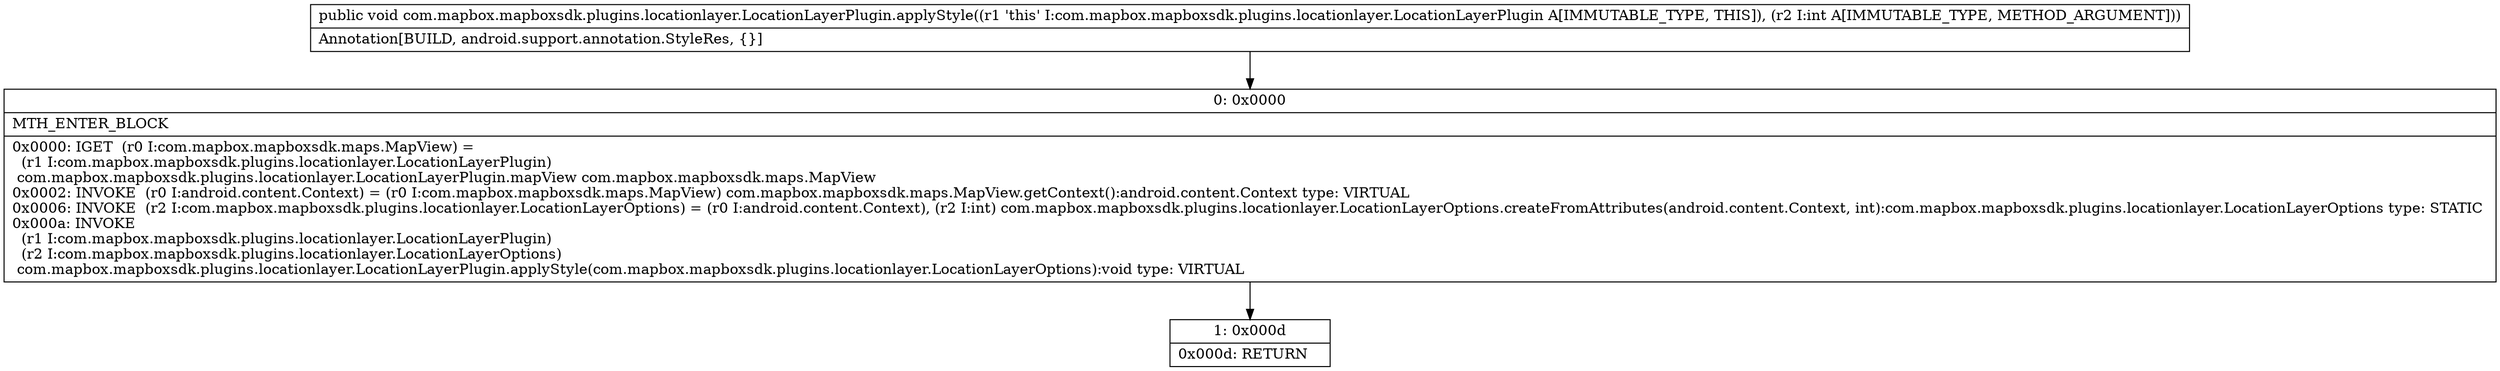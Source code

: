 digraph "CFG forcom.mapbox.mapboxsdk.plugins.locationlayer.LocationLayerPlugin.applyStyle(I)V" {
Node_0 [shape=record,label="{0\:\ 0x0000|MTH_ENTER_BLOCK\l|0x0000: IGET  (r0 I:com.mapbox.mapboxsdk.maps.MapView) = \l  (r1 I:com.mapbox.mapboxsdk.plugins.locationlayer.LocationLayerPlugin)\l com.mapbox.mapboxsdk.plugins.locationlayer.LocationLayerPlugin.mapView com.mapbox.mapboxsdk.maps.MapView \l0x0002: INVOKE  (r0 I:android.content.Context) = (r0 I:com.mapbox.mapboxsdk.maps.MapView) com.mapbox.mapboxsdk.maps.MapView.getContext():android.content.Context type: VIRTUAL \l0x0006: INVOKE  (r2 I:com.mapbox.mapboxsdk.plugins.locationlayer.LocationLayerOptions) = (r0 I:android.content.Context), (r2 I:int) com.mapbox.mapboxsdk.plugins.locationlayer.LocationLayerOptions.createFromAttributes(android.content.Context, int):com.mapbox.mapboxsdk.plugins.locationlayer.LocationLayerOptions type: STATIC \l0x000a: INVOKE  \l  (r1 I:com.mapbox.mapboxsdk.plugins.locationlayer.LocationLayerPlugin)\l  (r2 I:com.mapbox.mapboxsdk.plugins.locationlayer.LocationLayerOptions)\l com.mapbox.mapboxsdk.plugins.locationlayer.LocationLayerPlugin.applyStyle(com.mapbox.mapboxsdk.plugins.locationlayer.LocationLayerOptions):void type: VIRTUAL \l}"];
Node_1 [shape=record,label="{1\:\ 0x000d|0x000d: RETURN   \l}"];
MethodNode[shape=record,label="{public void com.mapbox.mapboxsdk.plugins.locationlayer.LocationLayerPlugin.applyStyle((r1 'this' I:com.mapbox.mapboxsdk.plugins.locationlayer.LocationLayerPlugin A[IMMUTABLE_TYPE, THIS]), (r2 I:int A[IMMUTABLE_TYPE, METHOD_ARGUMENT]))  | Annotation[BUILD, android.support.annotation.StyleRes, \{\}]\l}"];
MethodNode -> Node_0;
Node_0 -> Node_1;
}

